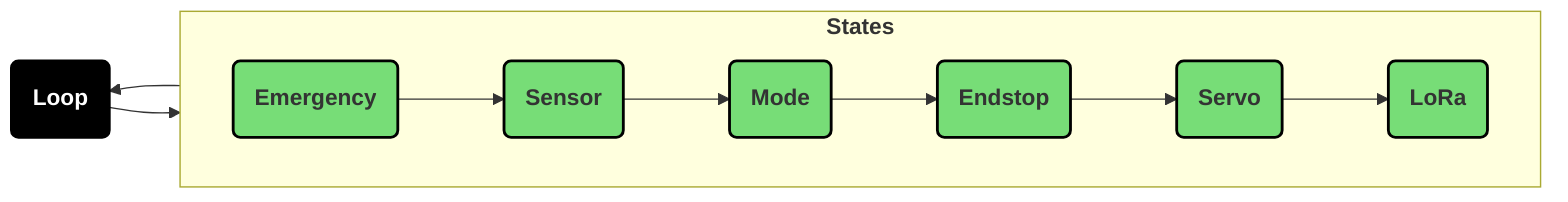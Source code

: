 graph RL

    %% 
    %% Name: loop.mmd
    %% Description: 
    %% 
    %% Created Date: February 2024
    %% Author:
    %% 		Lukáš Laštůvka
    %% 		https://github.com/LastuvkaLukas
    %% 
    %% License: Apache License 2.0 (https://www.apache.org/licenses/LICENSE-2.0)
    %% Copyright (c) 2024 Lukáš Laštůvka
    %% 

    %% Styles
    classDef mainNode fill:#000,color:#fff,stroke:#000000,stroke-width:2px;
    classDef greenNode fill:#77DD77,stroke:#000000,stroke-width:2px;
    classDef yellowNode fill:#F7DC6F,stroke:#000000,stroke-width:2px;
    classDef redNode fill:#FF5733,stroke:#000000,stroke-width:2px;

    %% Nodes
    Main(<b>Loop)
    A(<b>Emergency)
    B(<b>Sensor)
    C(<b>Mode)
    D(<b>Endstop)
    E(<b>Servo)
    F(<b>LoRa)

    %% Set styles
    class Main mainNode
    class A,B,C,D,E,F greenNode;

    %% Diagram
    Main --> Sub1
    subgraph Sub1[<b>States]
    direction LR
        A --> B
        B --> C
        C --> D
        D --> E
        E --> F
    end
    Sub1 --> Main